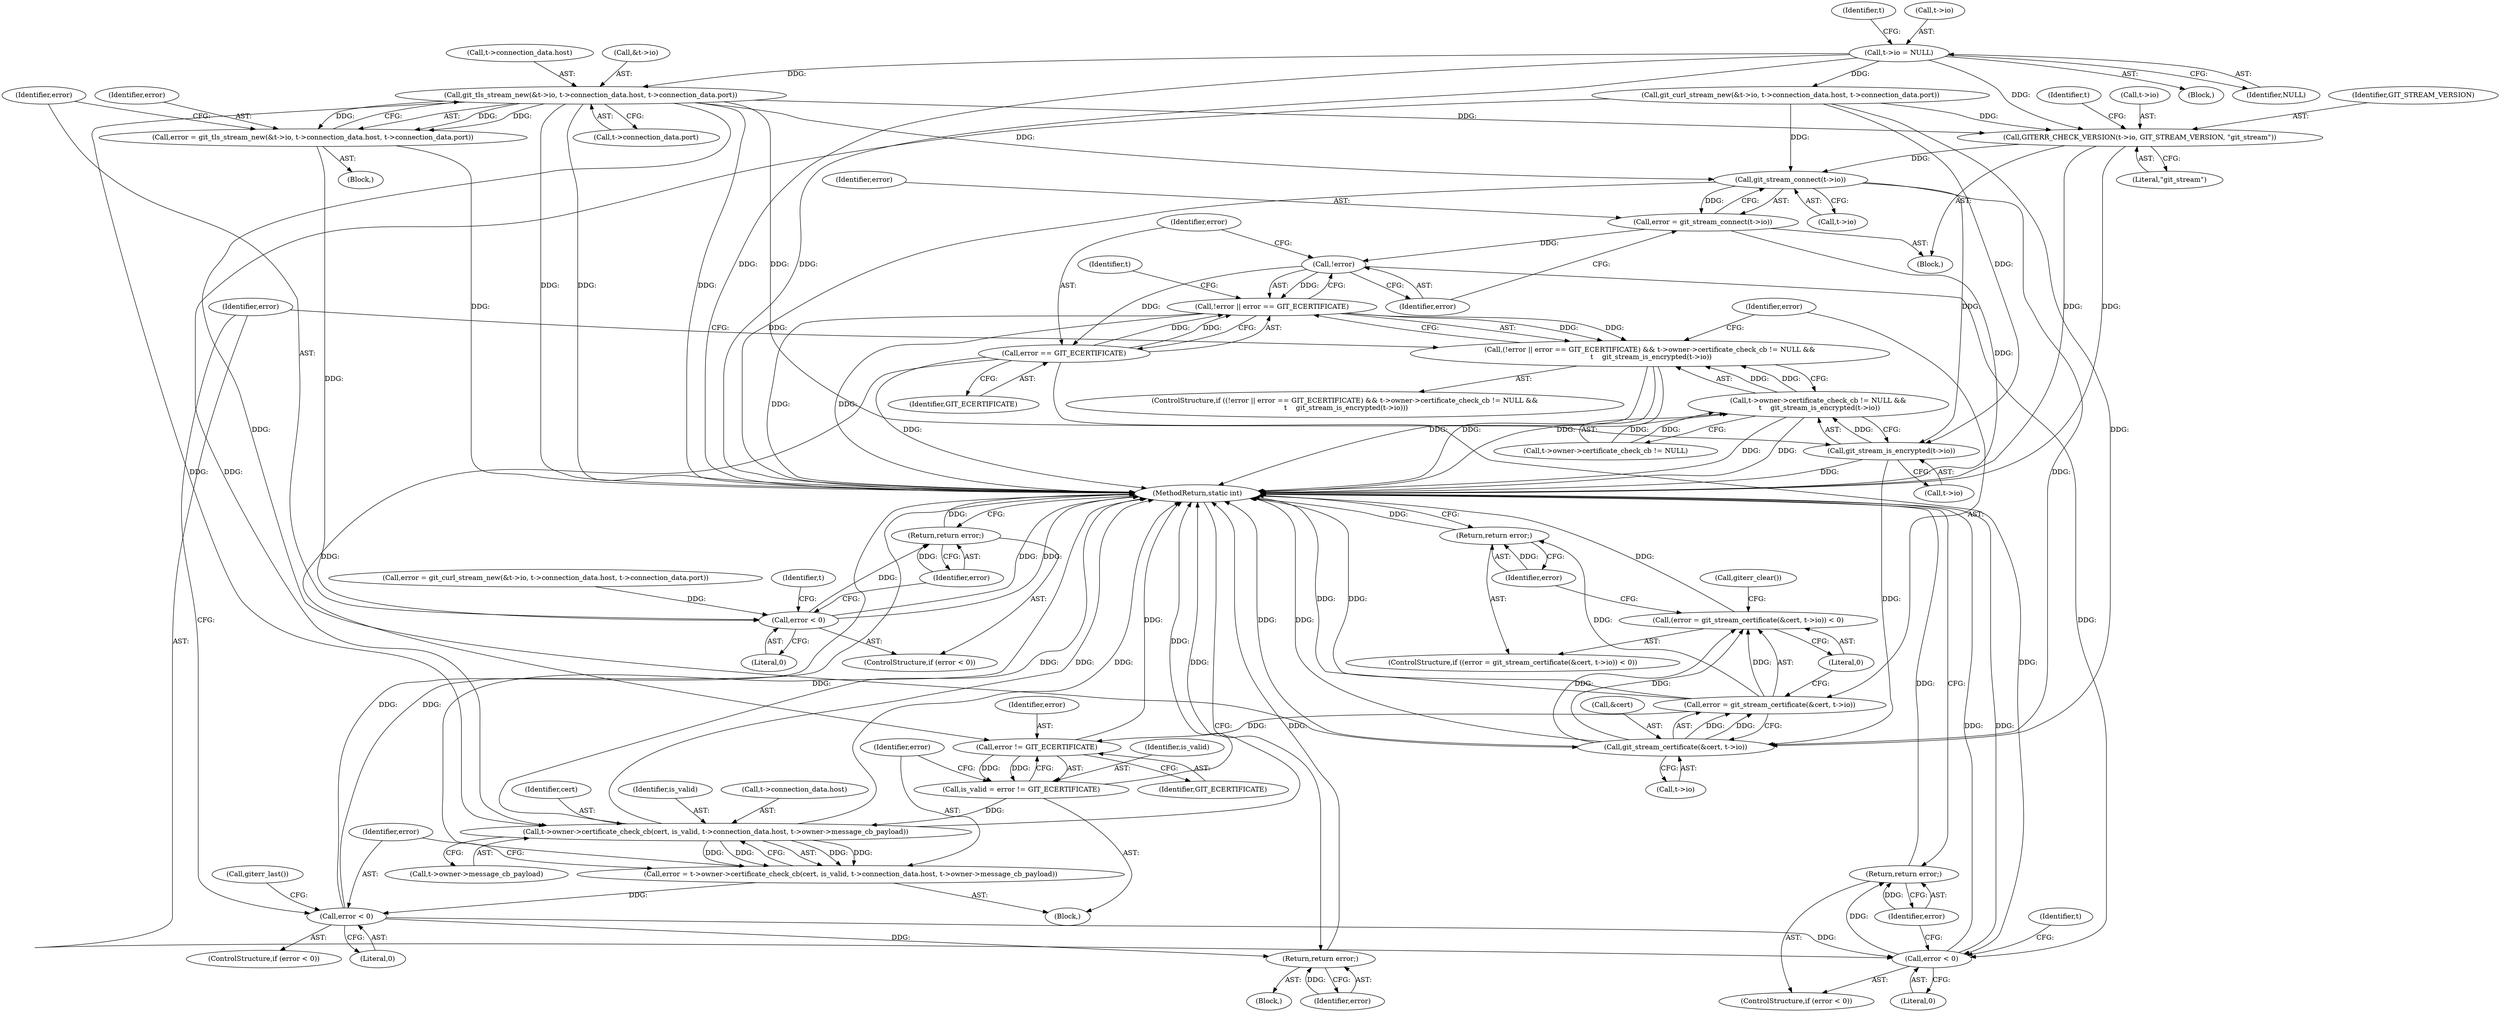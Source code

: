 digraph "0_libgit2_9a64e62f0f20c9cf9b2e1609f037060eb2d8eb22@pointer" {
"1000152" [label="(Call,git_tls_stream_new(&t->io, t->connection_data.host, t->connection_data.port))"];
"1000133" [label="(Call,t->io = NULL)"];
"1000150" [label="(Call,error = git_tls_stream_new(&t->io, t->connection_data.host, t->connection_data.port))"];
"1000187" [label="(Call,error < 0)"];
"1000190" [label="(Return,return error;)"];
"1000192" [label="(Call,GITERR_CHECK_VERSION(t->io, GIT_STREAM_VERSION, \"git_stream\"))"];
"1000202" [label="(Call,git_stream_connect(t->io))"];
"1000200" [label="(Call,error = git_stream_connect(t->io))"];
"1000209" [label="(Call,!error)"];
"1000208" [label="(Call,!error || error == GIT_ECERTIFICATE)"];
"1000207" [label="(Call,(!error || error == GIT_ECERTIFICATE) && t->owner->certificate_check_cb != NULL &&\n \t    git_stream_is_encrypted(t->io))"];
"1000211" [label="(Call,error == GIT_ECERTIFICATE)"];
"1000245" [label="(Call,error != GIT_ECERTIFICATE)"];
"1000243" [label="(Call,is_valid = error != GIT_ECERTIFICATE)"];
"1000250" [label="(Call,t->owner->certificate_check_cb(cert, is_valid, t->connection_data.host, t->owner->message_cb_payload))"];
"1000248" [label="(Call,error = t->owner->certificate_check_cb(cert, is_valid, t->connection_data.host, t->owner->message_cb_payload))"];
"1000264" [label="(Call,error < 0)"];
"1000274" [label="(Return,return error;)"];
"1000277" [label="(Call,error < 0)"];
"1000280" [label="(Return,return error;)"];
"1000222" [label="(Call,git_stream_is_encrypted(t->io))"];
"1000214" [label="(Call,t->owner->certificate_check_cb != NULL &&\n \t    git_stream_is_encrypted(t->io))"];
"1000233" [label="(Call,git_stream_certificate(&cert, t->io))"];
"1000230" [label="(Call,(error = git_stream_certificate(&cert, t->io)) < 0)"];
"1000231" [label="(Call,error = git_stream_certificate(&cert, t->io))"];
"1000240" [label="(Return,return error;)"];
"1000226" [label="(Block,)"];
"1000233" [label="(Call,git_stream_certificate(&cert, t->io))"];
"1000251" [label="(Identifier,cert)"];
"1000265" [label="(Identifier,error)"];
"1000234" [label="(Call,&cert)"];
"1000240" [label="(Return,return error;)"];
"1000140" [label="(Identifier,t)"];
"1000276" [label="(ControlStructure,if (error < 0))"];
"1000162" [label="(Call,t->connection_data.port)"];
"1000214" [label="(Call,t->owner->certificate_check_cb != NULL &&\n \t    git_stream_is_encrypted(t->io))"];
"1000249" [label="(Identifier,error)"];
"1000277" [label="(Call,error < 0)"];
"1000263" [label="(ControlStructure,if (error < 0))"];
"1000230" [label="(Call,(error = git_stream_certificate(&cert, t->io)) < 0)"];
"1000199" [label="(Identifier,t)"];
"1000151" [label="(Identifier,error)"];
"1000186" [label="(ControlStructure,if (error < 0))"];
"1000258" [label="(Call,t->owner->message_cb_payload)"];
"1000209" [label="(Call,!error)"];
"1000274" [label="(Return,return error;)"];
"1000169" [label="(Call,error = git_curl_stream_new(&t->io, t->connection_data.host, t->connection_data.port))"];
"1000149" [label="(Block,)"];
"1000206" [label="(ControlStructure,if ((!error || error == GIT_ECERTIFICATE) && t->owner->certificate_check_cb != NULL &&\n \t    git_stream_is_encrypted(t->io)))"];
"1000197" [label="(Literal,\"git_stream\")"];
"1000278" [label="(Identifier,error)"];
"1000248" [label="(Call,error = t->owner->certificate_check_cb(cert, is_valid, t->connection_data.host, t->owner->message_cb_payload))"];
"1000153" [label="(Call,&t->io)"];
"1000194" [label="(Identifier,t)"];
"1000152" [label="(Call,git_tls_stream_new(&t->io, t->connection_data.host, t->connection_data.port))"];
"1000190" [label="(Return,return error;)"];
"1000215" [label="(Call,t->owner->certificate_check_cb != NULL)"];
"1000188" [label="(Identifier,error)"];
"1000270" [label="(Call,giterr_last())"];
"1000284" [label="(Identifier,t)"];
"1000281" [label="(Identifier,error)"];
"1000134" [label="(Call,t->io)"];
"1000124" [label="(Block,)"];
"1000200" [label="(Call,error = git_stream_connect(t->io))"];
"1000252" [label="(Identifier,is_valid)"];
"1000193" [label="(Call,t->io)"];
"1000239" [label="(Literal,0)"];
"1000203" [label="(Call,t->io)"];
"1000150" [label="(Call,error = git_tls_stream_new(&t->io, t->connection_data.host, t->connection_data.port))"];
"1000280" [label="(Return,return error;)"];
"1000137" [label="(Identifier,NULL)"];
"1000189" [label="(Literal,0)"];
"1000246" [label="(Identifier,error)"];
"1000241" [label="(Identifier,error)"];
"1000267" [label="(Block,)"];
"1000279" [label="(Literal,0)"];
"1000223" [label="(Call,t->io)"];
"1000202" [label="(Call,git_stream_connect(t->io))"];
"1000229" [label="(ControlStructure,if ((error = git_stream_certificate(&cert, t->io)) < 0))"];
"1000207" [label="(Call,(!error || error == GIT_ECERTIFICATE) && t->owner->certificate_check_cb != NULL &&\n \t    git_stream_is_encrypted(t->io))"];
"1000244" [label="(Identifier,is_valid)"];
"1000196" [label="(Identifier,GIT_STREAM_VERSION)"];
"1000201" [label="(Identifier,error)"];
"1000222" [label="(Call,git_stream_is_encrypted(t->io))"];
"1000157" [label="(Call,t->connection_data.host)"];
"1000212" [label="(Identifier,error)"];
"1000211" [label="(Call,error == GIT_ECERTIFICATE)"];
"1000102" [label="(Block,)"];
"1000243" [label="(Call,is_valid = error != GIT_ECERTIFICATE)"];
"1000191" [label="(Identifier,error)"];
"1000247" [label="(Identifier,GIT_ECERTIFICATE)"];
"1000231" [label="(Call,error = git_stream_certificate(&cert, t->io))"];
"1000242" [label="(Call,giterr_clear())"];
"1000213" [label="(Identifier,GIT_ECERTIFICATE)"];
"1000133" [label="(Call,t->io = NULL)"];
"1000192" [label="(Call,GITERR_CHECK_VERSION(t->io, GIT_STREAM_VERSION, \"git_stream\"))"];
"1000275" [label="(Identifier,error)"];
"1000236" [label="(Call,t->io)"];
"1000232" [label="(Identifier,error)"];
"1000250" [label="(Call,t->owner->certificate_check_cb(cert, is_valid, t->connection_data.host, t->owner->message_cb_payload))"];
"1000253" [label="(Call,t->connection_data.host)"];
"1000171" [label="(Call,git_curl_stream_new(&t->io, t->connection_data.host, t->connection_data.port))"];
"1000218" [label="(Identifier,t)"];
"1000264" [label="(Call,error < 0)"];
"1000208" [label="(Call,!error || error == GIT_ECERTIFICATE)"];
"1000210" [label="(Identifier,error)"];
"1000289" [label="(MethodReturn,static int)"];
"1000266" [label="(Literal,0)"];
"1000187" [label="(Call,error < 0)"];
"1000245" [label="(Call,error != GIT_ECERTIFICATE)"];
"1000152" -> "1000150"  [label="AST: "];
"1000152" -> "1000162"  [label="CFG: "];
"1000153" -> "1000152"  [label="AST: "];
"1000157" -> "1000152"  [label="AST: "];
"1000162" -> "1000152"  [label="AST: "];
"1000150" -> "1000152"  [label="CFG: "];
"1000152" -> "1000289"  [label="DDG: "];
"1000152" -> "1000289"  [label="DDG: "];
"1000152" -> "1000289"  [label="DDG: "];
"1000152" -> "1000150"  [label="DDG: "];
"1000152" -> "1000150"  [label="DDG: "];
"1000152" -> "1000150"  [label="DDG: "];
"1000133" -> "1000152"  [label="DDG: "];
"1000152" -> "1000192"  [label="DDG: "];
"1000152" -> "1000202"  [label="DDG: "];
"1000152" -> "1000222"  [label="DDG: "];
"1000152" -> "1000233"  [label="DDG: "];
"1000152" -> "1000250"  [label="DDG: "];
"1000133" -> "1000124"  [label="AST: "];
"1000133" -> "1000137"  [label="CFG: "];
"1000134" -> "1000133"  [label="AST: "];
"1000137" -> "1000133"  [label="AST: "];
"1000140" -> "1000133"  [label="CFG: "];
"1000133" -> "1000289"  [label="DDG: "];
"1000133" -> "1000289"  [label="DDG: "];
"1000133" -> "1000171"  [label="DDG: "];
"1000133" -> "1000192"  [label="DDG: "];
"1000150" -> "1000149"  [label="AST: "];
"1000151" -> "1000150"  [label="AST: "];
"1000188" -> "1000150"  [label="CFG: "];
"1000150" -> "1000289"  [label="DDG: "];
"1000150" -> "1000187"  [label="DDG: "];
"1000187" -> "1000186"  [label="AST: "];
"1000187" -> "1000189"  [label="CFG: "];
"1000188" -> "1000187"  [label="AST: "];
"1000189" -> "1000187"  [label="AST: "];
"1000191" -> "1000187"  [label="CFG: "];
"1000194" -> "1000187"  [label="CFG: "];
"1000187" -> "1000289"  [label="DDG: "];
"1000187" -> "1000289"  [label="DDG: "];
"1000169" -> "1000187"  [label="DDG: "];
"1000187" -> "1000190"  [label="DDG: "];
"1000190" -> "1000186"  [label="AST: "];
"1000190" -> "1000191"  [label="CFG: "];
"1000191" -> "1000190"  [label="AST: "];
"1000289" -> "1000190"  [label="CFG: "];
"1000190" -> "1000289"  [label="DDG: "];
"1000191" -> "1000190"  [label="DDG: "];
"1000192" -> "1000102"  [label="AST: "];
"1000192" -> "1000197"  [label="CFG: "];
"1000193" -> "1000192"  [label="AST: "];
"1000196" -> "1000192"  [label="AST: "];
"1000197" -> "1000192"  [label="AST: "];
"1000199" -> "1000192"  [label="CFG: "];
"1000192" -> "1000289"  [label="DDG: "];
"1000192" -> "1000289"  [label="DDG: "];
"1000171" -> "1000192"  [label="DDG: "];
"1000192" -> "1000202"  [label="DDG: "];
"1000202" -> "1000200"  [label="AST: "];
"1000202" -> "1000203"  [label="CFG: "];
"1000203" -> "1000202"  [label="AST: "];
"1000200" -> "1000202"  [label="CFG: "];
"1000202" -> "1000289"  [label="DDG: "];
"1000202" -> "1000200"  [label="DDG: "];
"1000171" -> "1000202"  [label="DDG: "];
"1000202" -> "1000222"  [label="DDG: "];
"1000202" -> "1000233"  [label="DDG: "];
"1000200" -> "1000102"  [label="AST: "];
"1000201" -> "1000200"  [label="AST: "];
"1000210" -> "1000200"  [label="CFG: "];
"1000200" -> "1000289"  [label="DDG: "];
"1000200" -> "1000209"  [label="DDG: "];
"1000209" -> "1000208"  [label="AST: "];
"1000209" -> "1000210"  [label="CFG: "];
"1000210" -> "1000209"  [label="AST: "];
"1000212" -> "1000209"  [label="CFG: "];
"1000208" -> "1000209"  [label="CFG: "];
"1000209" -> "1000208"  [label="DDG: "];
"1000209" -> "1000211"  [label="DDG: "];
"1000209" -> "1000277"  [label="DDG: "];
"1000208" -> "1000207"  [label="AST: "];
"1000208" -> "1000211"  [label="CFG: "];
"1000211" -> "1000208"  [label="AST: "];
"1000218" -> "1000208"  [label="CFG: "];
"1000207" -> "1000208"  [label="CFG: "];
"1000208" -> "1000289"  [label="DDG: "];
"1000208" -> "1000289"  [label="DDG: "];
"1000208" -> "1000207"  [label="DDG: "];
"1000208" -> "1000207"  [label="DDG: "];
"1000211" -> "1000208"  [label="DDG: "];
"1000211" -> "1000208"  [label="DDG: "];
"1000207" -> "1000206"  [label="AST: "];
"1000207" -> "1000214"  [label="CFG: "];
"1000214" -> "1000207"  [label="AST: "];
"1000232" -> "1000207"  [label="CFG: "];
"1000278" -> "1000207"  [label="CFG: "];
"1000207" -> "1000289"  [label="DDG: "];
"1000207" -> "1000289"  [label="DDG: "];
"1000207" -> "1000289"  [label="DDG: "];
"1000214" -> "1000207"  [label="DDG: "];
"1000214" -> "1000207"  [label="DDG: "];
"1000211" -> "1000213"  [label="CFG: "];
"1000212" -> "1000211"  [label="AST: "];
"1000213" -> "1000211"  [label="AST: "];
"1000211" -> "1000289"  [label="DDG: "];
"1000211" -> "1000245"  [label="DDG: "];
"1000211" -> "1000277"  [label="DDG: "];
"1000245" -> "1000243"  [label="AST: "];
"1000245" -> "1000247"  [label="CFG: "];
"1000246" -> "1000245"  [label="AST: "];
"1000247" -> "1000245"  [label="AST: "];
"1000243" -> "1000245"  [label="CFG: "];
"1000245" -> "1000289"  [label="DDG: "];
"1000245" -> "1000243"  [label="DDG: "];
"1000245" -> "1000243"  [label="DDG: "];
"1000231" -> "1000245"  [label="DDG: "];
"1000243" -> "1000226"  [label="AST: "];
"1000244" -> "1000243"  [label="AST: "];
"1000249" -> "1000243"  [label="CFG: "];
"1000243" -> "1000289"  [label="DDG: "];
"1000243" -> "1000250"  [label="DDG: "];
"1000250" -> "1000248"  [label="AST: "];
"1000250" -> "1000258"  [label="CFG: "];
"1000251" -> "1000250"  [label="AST: "];
"1000252" -> "1000250"  [label="AST: "];
"1000253" -> "1000250"  [label="AST: "];
"1000258" -> "1000250"  [label="AST: "];
"1000248" -> "1000250"  [label="CFG: "];
"1000250" -> "1000289"  [label="DDG: "];
"1000250" -> "1000289"  [label="DDG: "];
"1000250" -> "1000289"  [label="DDG: "];
"1000250" -> "1000289"  [label="DDG: "];
"1000250" -> "1000248"  [label="DDG: "];
"1000250" -> "1000248"  [label="DDG: "];
"1000250" -> "1000248"  [label="DDG: "];
"1000250" -> "1000248"  [label="DDG: "];
"1000171" -> "1000250"  [label="DDG: "];
"1000248" -> "1000226"  [label="AST: "];
"1000249" -> "1000248"  [label="AST: "];
"1000265" -> "1000248"  [label="CFG: "];
"1000248" -> "1000289"  [label="DDG: "];
"1000248" -> "1000264"  [label="DDG: "];
"1000264" -> "1000263"  [label="AST: "];
"1000264" -> "1000266"  [label="CFG: "];
"1000265" -> "1000264"  [label="AST: "];
"1000266" -> "1000264"  [label="AST: "];
"1000270" -> "1000264"  [label="CFG: "];
"1000278" -> "1000264"  [label="CFG: "];
"1000264" -> "1000289"  [label="DDG: "];
"1000264" -> "1000289"  [label="DDG: "];
"1000264" -> "1000274"  [label="DDG: "];
"1000264" -> "1000277"  [label="DDG: "];
"1000274" -> "1000267"  [label="AST: "];
"1000274" -> "1000275"  [label="CFG: "];
"1000275" -> "1000274"  [label="AST: "];
"1000289" -> "1000274"  [label="CFG: "];
"1000274" -> "1000289"  [label="DDG: "];
"1000275" -> "1000274"  [label="DDG: "];
"1000277" -> "1000276"  [label="AST: "];
"1000277" -> "1000279"  [label="CFG: "];
"1000278" -> "1000277"  [label="AST: "];
"1000279" -> "1000277"  [label="AST: "];
"1000281" -> "1000277"  [label="CFG: "];
"1000284" -> "1000277"  [label="CFG: "];
"1000277" -> "1000289"  [label="DDG: "];
"1000277" -> "1000289"  [label="DDG: "];
"1000277" -> "1000280"  [label="DDG: "];
"1000280" -> "1000276"  [label="AST: "];
"1000280" -> "1000281"  [label="CFG: "];
"1000281" -> "1000280"  [label="AST: "];
"1000289" -> "1000280"  [label="CFG: "];
"1000280" -> "1000289"  [label="DDG: "];
"1000281" -> "1000280"  [label="DDG: "];
"1000222" -> "1000214"  [label="AST: "];
"1000222" -> "1000223"  [label="CFG: "];
"1000223" -> "1000222"  [label="AST: "];
"1000214" -> "1000222"  [label="CFG: "];
"1000222" -> "1000289"  [label="DDG: "];
"1000222" -> "1000214"  [label="DDG: "];
"1000171" -> "1000222"  [label="DDG: "];
"1000222" -> "1000233"  [label="DDG: "];
"1000214" -> "1000215"  [label="CFG: "];
"1000215" -> "1000214"  [label="AST: "];
"1000214" -> "1000289"  [label="DDG: "];
"1000214" -> "1000289"  [label="DDG: "];
"1000215" -> "1000214"  [label="DDG: "];
"1000215" -> "1000214"  [label="DDG: "];
"1000233" -> "1000231"  [label="AST: "];
"1000233" -> "1000236"  [label="CFG: "];
"1000234" -> "1000233"  [label="AST: "];
"1000236" -> "1000233"  [label="AST: "];
"1000231" -> "1000233"  [label="CFG: "];
"1000233" -> "1000289"  [label="DDG: "];
"1000233" -> "1000289"  [label="DDG: "];
"1000233" -> "1000230"  [label="DDG: "];
"1000233" -> "1000230"  [label="DDG: "];
"1000233" -> "1000231"  [label="DDG: "];
"1000233" -> "1000231"  [label="DDG: "];
"1000171" -> "1000233"  [label="DDG: "];
"1000230" -> "1000229"  [label="AST: "];
"1000230" -> "1000239"  [label="CFG: "];
"1000231" -> "1000230"  [label="AST: "];
"1000239" -> "1000230"  [label="AST: "];
"1000241" -> "1000230"  [label="CFG: "];
"1000242" -> "1000230"  [label="CFG: "];
"1000230" -> "1000289"  [label="DDG: "];
"1000231" -> "1000230"  [label="DDG: "];
"1000232" -> "1000231"  [label="AST: "];
"1000239" -> "1000231"  [label="CFG: "];
"1000231" -> "1000289"  [label="DDG: "];
"1000231" -> "1000289"  [label="DDG: "];
"1000231" -> "1000240"  [label="DDG: "];
"1000240" -> "1000229"  [label="AST: "];
"1000240" -> "1000241"  [label="CFG: "];
"1000241" -> "1000240"  [label="AST: "];
"1000289" -> "1000240"  [label="CFG: "];
"1000240" -> "1000289"  [label="DDG: "];
"1000241" -> "1000240"  [label="DDG: "];
}
